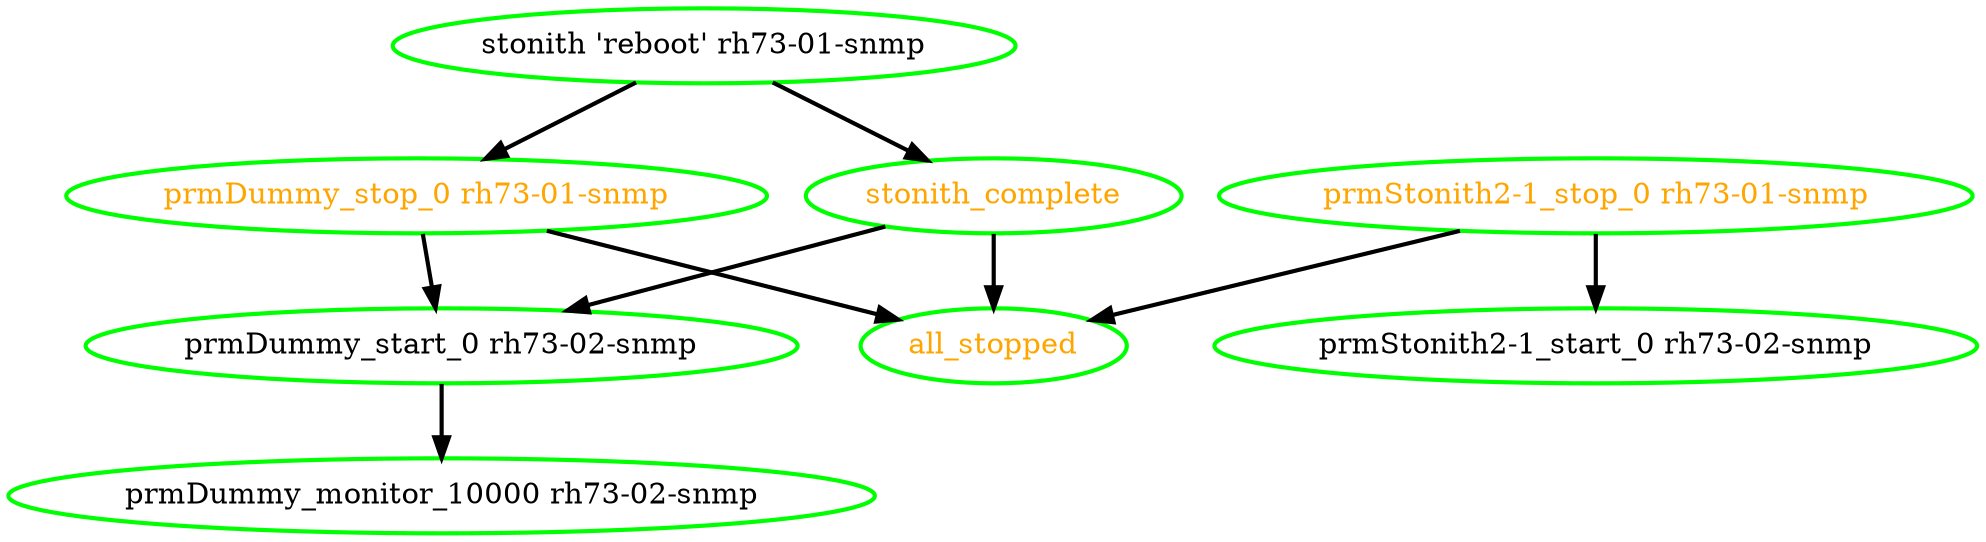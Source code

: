 digraph "g" {
"all_stopped" [ style=bold color="green" fontcolor="orange"]
"prmDummy_monitor_10000 rh73-02-snmp" [ style=bold color="green" fontcolor="black"]
"prmDummy_start_0 rh73-02-snmp" -> "prmDummy_monitor_10000 rh73-02-snmp" [ style = bold]
"prmDummy_start_0 rh73-02-snmp" [ style=bold color="green" fontcolor="black"]
"prmDummy_stop_0 rh73-01-snmp" -> "all_stopped" [ style = bold]
"prmDummy_stop_0 rh73-01-snmp" -> "prmDummy_start_0 rh73-02-snmp" [ style = bold]
"prmDummy_stop_0 rh73-01-snmp" [ style=bold color="green" fontcolor="orange"]
"prmStonith2-1_start_0 rh73-02-snmp" [ style=bold color="green" fontcolor="black"]
"prmStonith2-1_stop_0 rh73-01-snmp" -> "all_stopped" [ style = bold]
"prmStonith2-1_stop_0 rh73-01-snmp" -> "prmStonith2-1_start_0 rh73-02-snmp" [ style = bold]
"prmStonith2-1_stop_0 rh73-01-snmp" [ style=bold color="green" fontcolor="orange"]
"stonith 'reboot' rh73-01-snmp" -> "prmDummy_stop_0 rh73-01-snmp" [ style = bold]
"stonith 'reboot' rh73-01-snmp" -> "stonith_complete" [ style = bold]
"stonith 'reboot' rh73-01-snmp" [ style=bold color="green" fontcolor="black"]
"stonith_complete" -> "all_stopped" [ style = bold]
"stonith_complete" -> "prmDummy_start_0 rh73-02-snmp" [ style = bold]
"stonith_complete" [ style=bold color="green" fontcolor="orange"]
}

